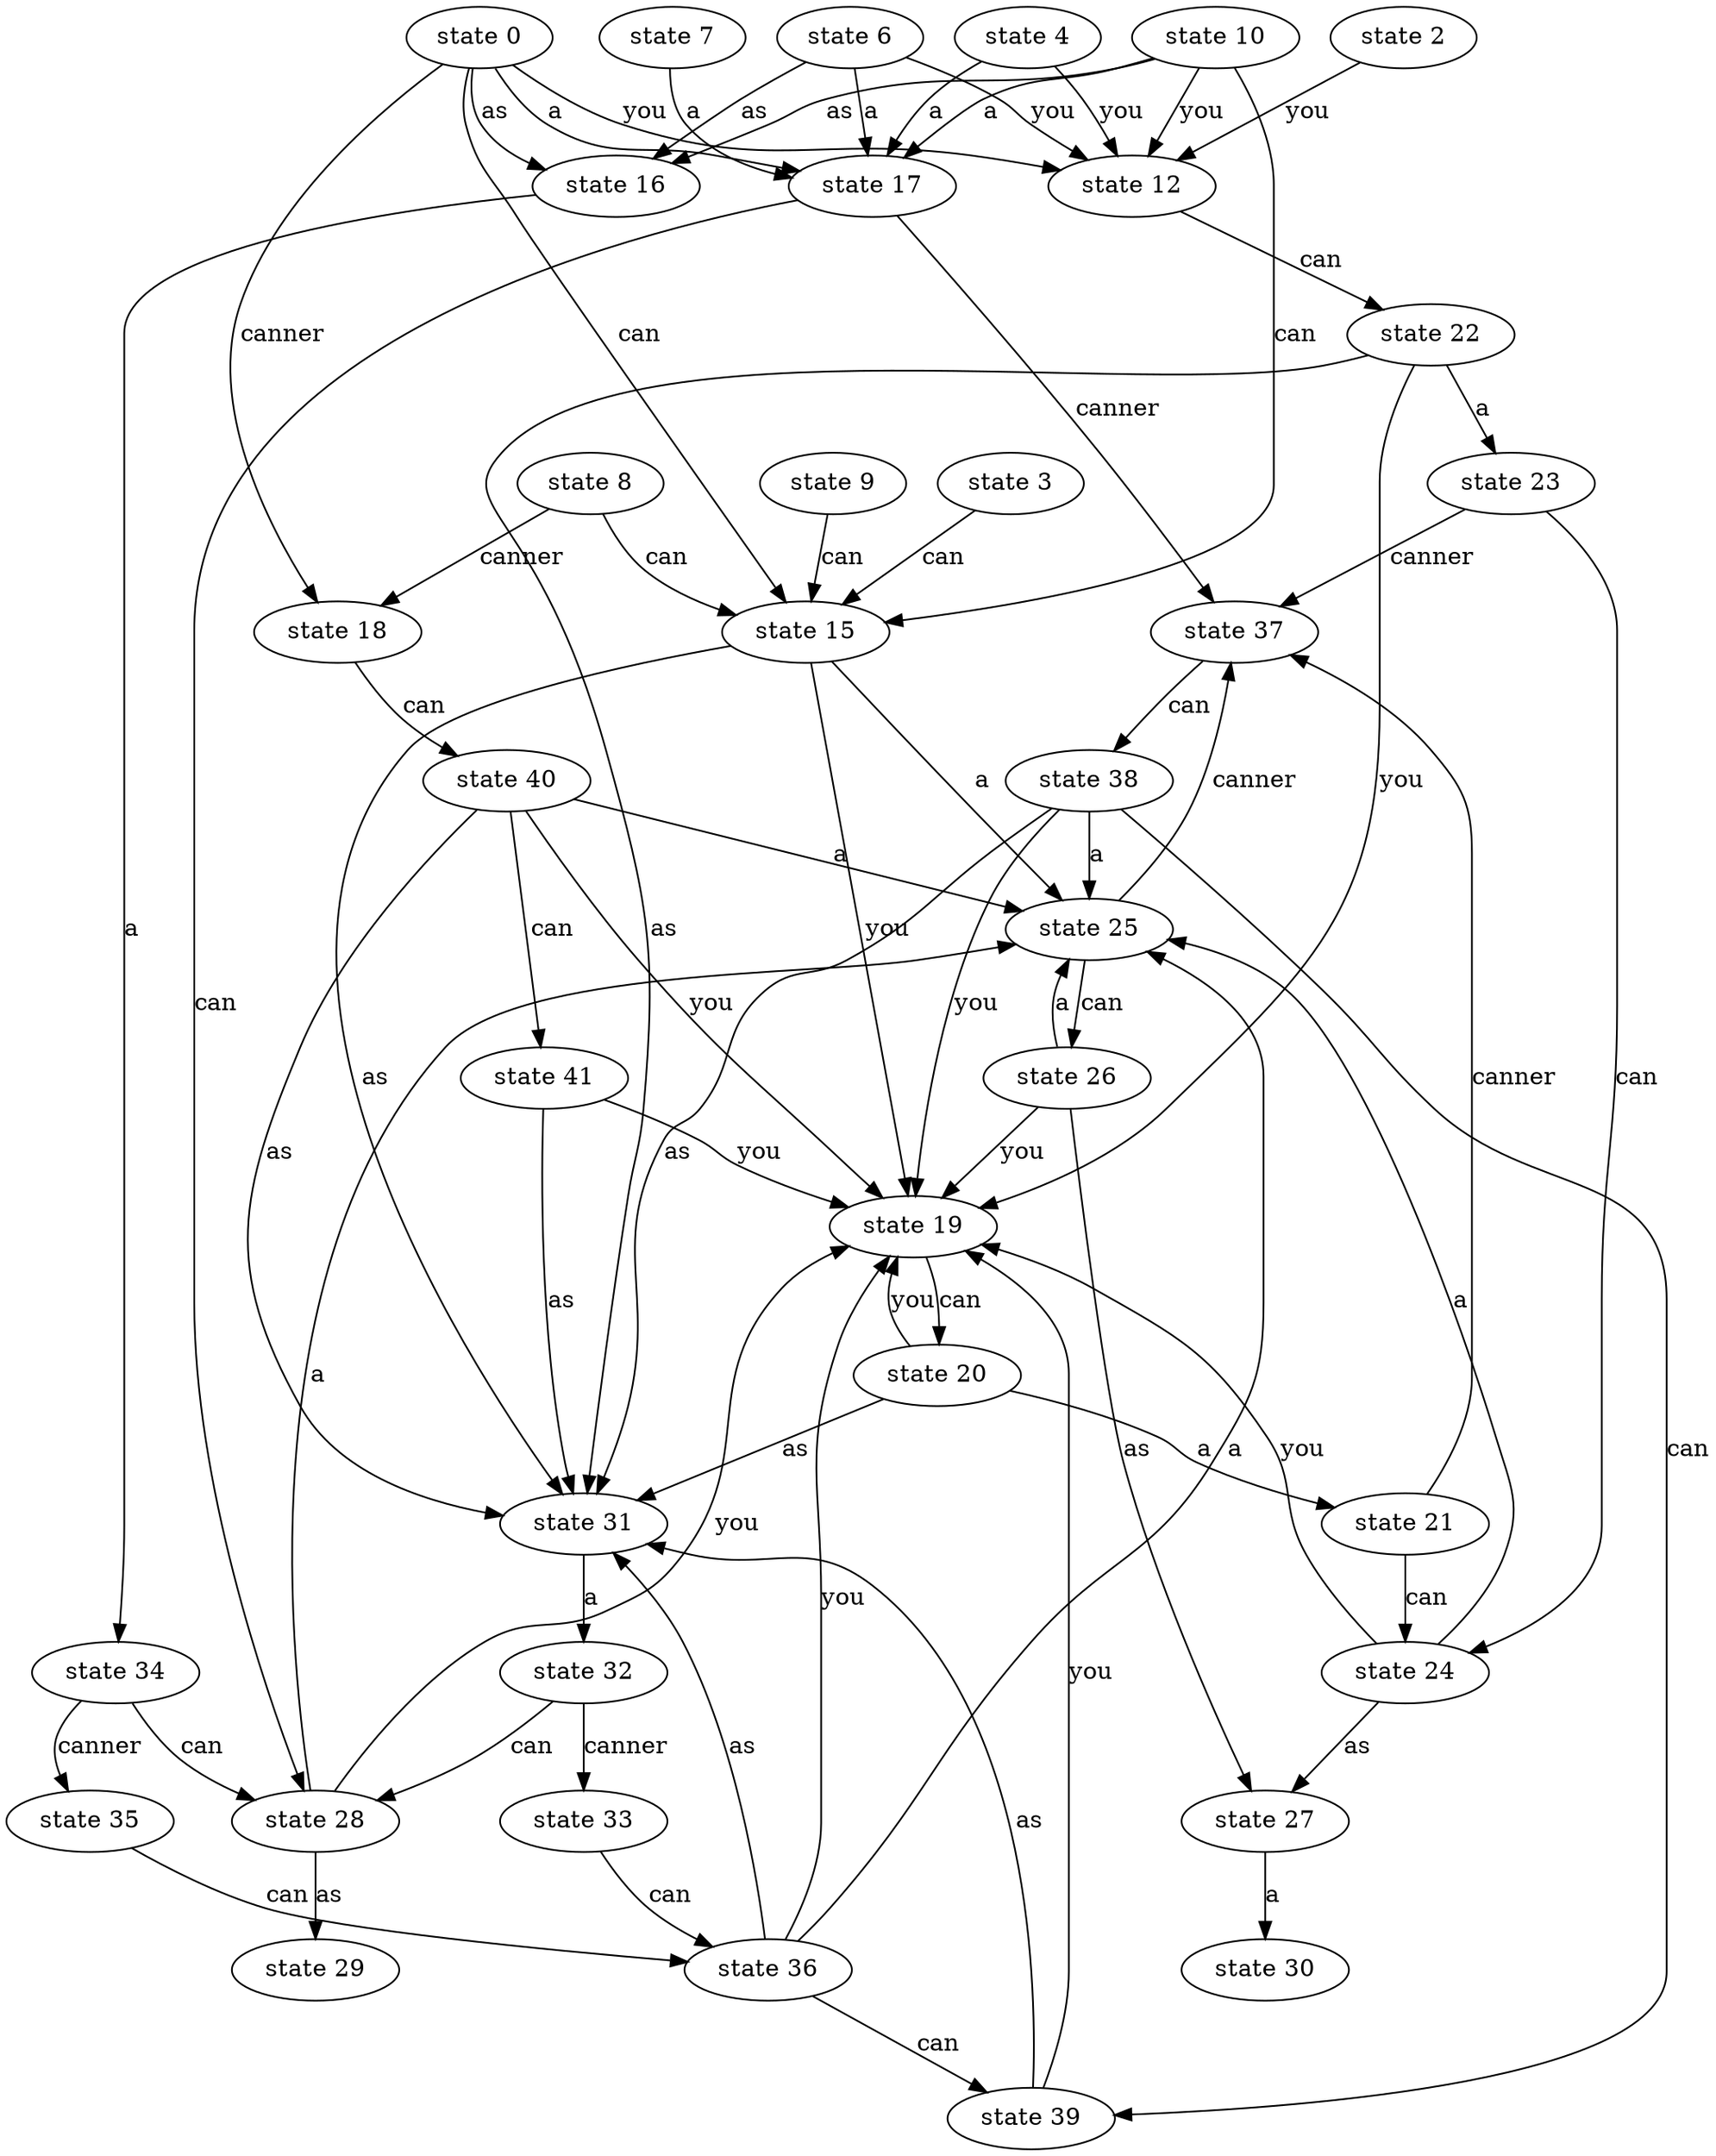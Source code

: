 digraph abc{ 
"state 2" -> "state 12" [ label="you" ]; 
"state 23" -> "state 37" [ label="canner" ]; 
"state 23" -> "state 24" [ label="can" ]; 
"state 34" -> "state 35" [ label="canner" ]; 
"state 34" -> "state 28" [ label="can" ]; 
"state 40" -> "state 25" [ label="a" ]; 
"state 40" -> "state 31" [ label="as" ]; 
"state 40" -> "state 41" [ label="can" ]; 
"state 40" -> "state 19" [ label="you" ]; 
"state 37" -> "state 38" [ label="can" ]; 
"state 28" -> "state 25" [ label="a" ]; 
"state 28" -> "state 29" [ label="as" ]; 
"state 28" -> "state 19" [ label="you" ]; 
"state 16" -> "state 34" [ label="a" ]; 
"state 3" -> "state 15" [ label="can" ]; 
"state 6" -> "state 17" [ label="a" ]; 
"state 6" -> "state 16" [ label="as" ]; 
"state 6" -> "state 12" [ label="you" ]; 
"state 39" -> "state 31" [ label="as" ]; 
"state 39" -> "state 19" [ label="you" ]; 
"state 18" -> "state 40" [ label="can" ]; 
"state 21" -> "state 37" [ label="canner" ]; 
"state 21" -> "state 24" [ label="can" ]; 
"state 38" -> "state 25" [ label="a" ]; 
"state 38" -> "state 31" [ label="as" ]; 
"state 38" -> "state 39" [ label="can" ]; 
"state 38" -> "state 19" [ label="you" ]; 
"state 24" -> "state 25" [ label="a" ]; 
"state 24" -> "state 27" [ label="as" ]; 
"state 24" -> "state 19" [ label="you" ]; 
"state 20" -> "state 21" [ label="a" ]; 
"state 20" -> "state 31" [ label="as" ]; 
"state 20" -> "state 19" [ label="you" ]; 
"state 8" -> "state 18" [ label="canner" ]; 
"state 8" -> "state 15" [ label="can" ]; 
"state 31" -> "state 32" [ label="a" ]; 
"state 12" -> "state 22" [ label="can" ]; 
"state 9" -> "state 15" [ label="can" ]; 
"state 4" -> "state 17" [ label="a" ]; 
"state 4" -> "state 12" [ label="you" ]; 
"state 17" -> "state 37" [ label="canner" ]; 
"state 17" -> "state 28" [ label="can" ]; 
"state 32" -> "state 33" [ label="canner" ]; 
"state 32" -> "state 28" [ label="can" ]; 
"state 7" -> "state 17" [ label="a" ]; 
"state 35" -> "state 36" [ label="can" ]; 
"state 15" -> "state 25" [ label="a" ]; 
"state 15" -> "state 31" [ label="as" ]; 
"state 15" -> "state 19" [ label="you" ]; 
"state 36" -> "state 25" [ label="a" ]; 
"state 36" -> "state 31" [ label="as" ]; 
"state 36" -> "state 39" [ label="can" ]; 
"state 36" -> "state 19" [ label="you" ]; 
"state 0" -> "state 17" [ label="a" ]; 
"state 0" -> "state 18" [ label="canner" ]; 
"state 0" -> "state 16" [ label="as" ]; 
"state 0" -> "state 15" [ label="can" ]; 
"state 0" -> "state 12" [ label="you" ]; 
"state 22" -> "state 23" [ label="a" ]; 
"state 22" -> "state 31" [ label="as" ]; 
"state 22" -> "state 19" [ label="you" ]; 
"state 19" -> "state 20" [ label="can" ]; 
"state 10" -> "state 17" [ label="a" ]; 
"state 10" -> "state 16" [ label="as" ]; 
"state 10" -> "state 15" [ label="can" ]; 
"state 10" -> "state 12" [ label="you" ]; 
"state 25" -> "state 37" [ label="canner" ]; 
"state 25" -> "state 26" [ label="can" ]; 
"state 26" -> "state 25" [ label="a" ]; 
"state 26" -> "state 27" [ label="as" ]; 
"state 26" -> "state 19" [ label="you" ]; 
"state 27" -> "state 30" [ label="a" ]; 
"state 33" -> "state 36" [ label="can" ]; 
"state 41" -> "state 31" [ label="as" ]; 
"state 41" -> "state 19" [ label="you" ]; 
}